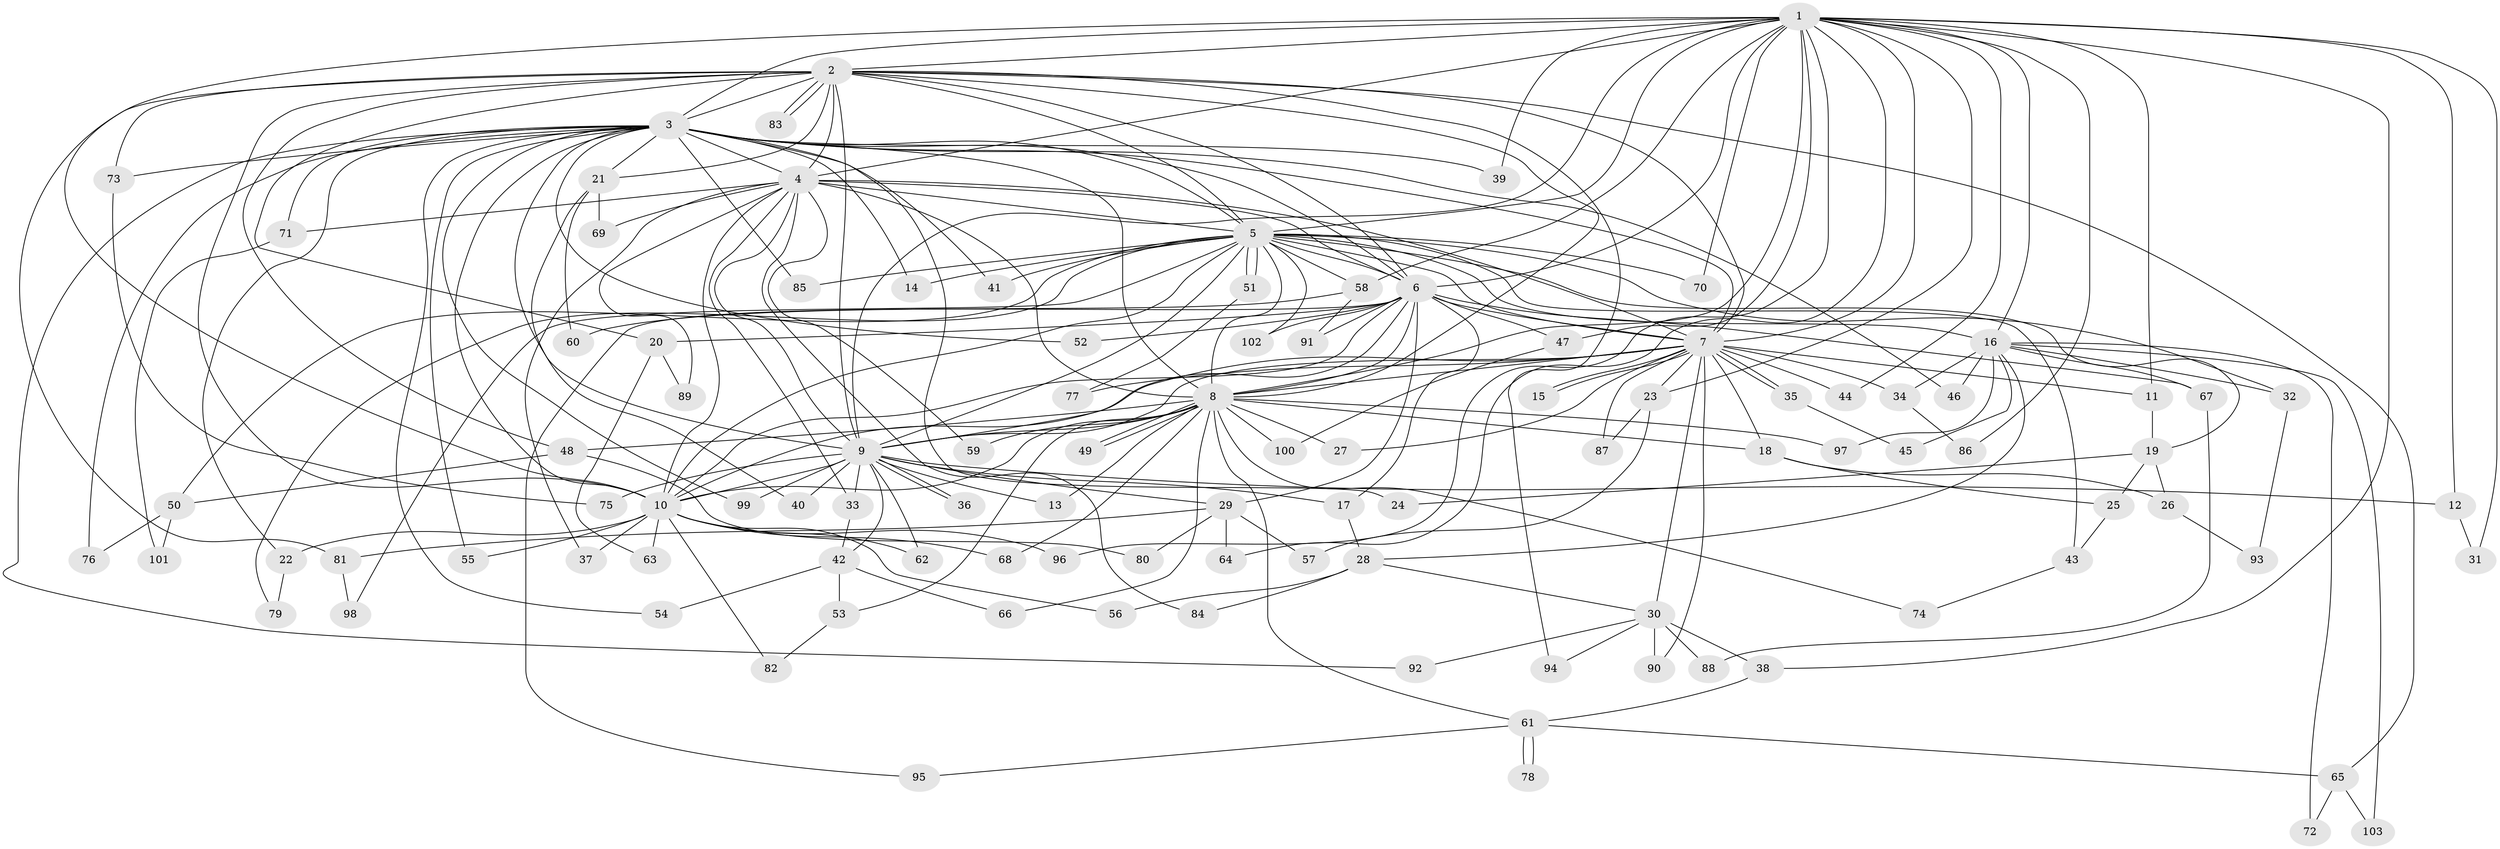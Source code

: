 // Generated by graph-tools (version 1.1) at 2025/13/03/09/25 04:13:55]
// undirected, 103 vertices, 231 edges
graph export_dot {
graph [start="1"]
  node [color=gray90,style=filled];
  1;
  2;
  3;
  4;
  5;
  6;
  7;
  8;
  9;
  10;
  11;
  12;
  13;
  14;
  15;
  16;
  17;
  18;
  19;
  20;
  21;
  22;
  23;
  24;
  25;
  26;
  27;
  28;
  29;
  30;
  31;
  32;
  33;
  34;
  35;
  36;
  37;
  38;
  39;
  40;
  41;
  42;
  43;
  44;
  45;
  46;
  47;
  48;
  49;
  50;
  51;
  52;
  53;
  54;
  55;
  56;
  57;
  58;
  59;
  60;
  61;
  62;
  63;
  64;
  65;
  66;
  67;
  68;
  69;
  70;
  71;
  72;
  73;
  74;
  75;
  76;
  77;
  78;
  79;
  80;
  81;
  82;
  83;
  84;
  85;
  86;
  87;
  88;
  89;
  90;
  91;
  92;
  93;
  94;
  95;
  96;
  97;
  98;
  99;
  100;
  101;
  102;
  103;
  1 -- 2;
  1 -- 3;
  1 -- 4;
  1 -- 5;
  1 -- 6;
  1 -- 7;
  1 -- 8;
  1 -- 9;
  1 -- 10;
  1 -- 11;
  1 -- 12;
  1 -- 16;
  1 -- 23;
  1 -- 31;
  1 -- 38;
  1 -- 39;
  1 -- 44;
  1 -- 47;
  1 -- 58;
  1 -- 64;
  1 -- 70;
  1 -- 86;
  1 -- 96;
  2 -- 3;
  2 -- 4;
  2 -- 5;
  2 -- 6;
  2 -- 7;
  2 -- 8;
  2 -- 9;
  2 -- 10;
  2 -- 20;
  2 -- 21;
  2 -- 48;
  2 -- 65;
  2 -- 73;
  2 -- 81;
  2 -- 83;
  2 -- 83;
  2 -- 94;
  3 -- 4;
  3 -- 5;
  3 -- 6;
  3 -- 7;
  3 -- 8;
  3 -- 9;
  3 -- 10;
  3 -- 14;
  3 -- 21;
  3 -- 22;
  3 -- 24;
  3 -- 39;
  3 -- 41;
  3 -- 46;
  3 -- 52;
  3 -- 54;
  3 -- 55;
  3 -- 71;
  3 -- 73;
  3 -- 76;
  3 -- 85;
  3 -- 92;
  3 -- 99;
  4 -- 5;
  4 -- 6;
  4 -- 7;
  4 -- 8;
  4 -- 9;
  4 -- 10;
  4 -- 33;
  4 -- 37;
  4 -- 59;
  4 -- 69;
  4 -- 71;
  4 -- 84;
  4 -- 89;
  5 -- 6;
  5 -- 7;
  5 -- 8;
  5 -- 9;
  5 -- 10;
  5 -- 14;
  5 -- 16;
  5 -- 19;
  5 -- 32;
  5 -- 41;
  5 -- 43;
  5 -- 50;
  5 -- 51;
  5 -- 51;
  5 -- 58;
  5 -- 70;
  5 -- 79;
  5 -- 85;
  5 -- 98;
  5 -- 102;
  6 -- 7;
  6 -- 8;
  6 -- 9;
  6 -- 10;
  6 -- 17;
  6 -- 20;
  6 -- 29;
  6 -- 47;
  6 -- 52;
  6 -- 67;
  6 -- 91;
  6 -- 95;
  6 -- 102;
  7 -- 8;
  7 -- 9;
  7 -- 10;
  7 -- 11;
  7 -- 15;
  7 -- 15;
  7 -- 18;
  7 -- 23;
  7 -- 27;
  7 -- 30;
  7 -- 34;
  7 -- 35;
  7 -- 35;
  7 -- 44;
  7 -- 77;
  7 -- 87;
  7 -- 90;
  8 -- 9;
  8 -- 10;
  8 -- 13;
  8 -- 18;
  8 -- 27;
  8 -- 48;
  8 -- 49;
  8 -- 49;
  8 -- 53;
  8 -- 59;
  8 -- 61;
  8 -- 66;
  8 -- 68;
  8 -- 74;
  8 -- 97;
  8 -- 100;
  9 -- 10;
  9 -- 12;
  9 -- 13;
  9 -- 17;
  9 -- 29;
  9 -- 33;
  9 -- 36;
  9 -- 36;
  9 -- 40;
  9 -- 42;
  9 -- 62;
  9 -- 75;
  9 -- 99;
  10 -- 22;
  10 -- 37;
  10 -- 55;
  10 -- 56;
  10 -- 62;
  10 -- 63;
  10 -- 68;
  10 -- 82;
  10 -- 96;
  11 -- 19;
  12 -- 31;
  16 -- 28;
  16 -- 32;
  16 -- 34;
  16 -- 45;
  16 -- 46;
  16 -- 67;
  16 -- 72;
  16 -- 97;
  16 -- 103;
  17 -- 28;
  18 -- 25;
  18 -- 26;
  19 -- 24;
  19 -- 25;
  19 -- 26;
  20 -- 63;
  20 -- 89;
  21 -- 40;
  21 -- 60;
  21 -- 69;
  22 -- 79;
  23 -- 57;
  23 -- 87;
  25 -- 43;
  26 -- 93;
  28 -- 30;
  28 -- 56;
  28 -- 84;
  29 -- 57;
  29 -- 64;
  29 -- 80;
  29 -- 81;
  30 -- 38;
  30 -- 88;
  30 -- 90;
  30 -- 92;
  30 -- 94;
  32 -- 93;
  33 -- 42;
  34 -- 86;
  35 -- 45;
  38 -- 61;
  42 -- 53;
  42 -- 54;
  42 -- 66;
  43 -- 74;
  47 -- 100;
  48 -- 50;
  48 -- 80;
  50 -- 76;
  50 -- 101;
  51 -- 77;
  53 -- 82;
  58 -- 60;
  58 -- 91;
  61 -- 65;
  61 -- 78;
  61 -- 78;
  61 -- 95;
  65 -- 72;
  65 -- 103;
  67 -- 88;
  71 -- 101;
  73 -- 75;
  81 -- 98;
}
